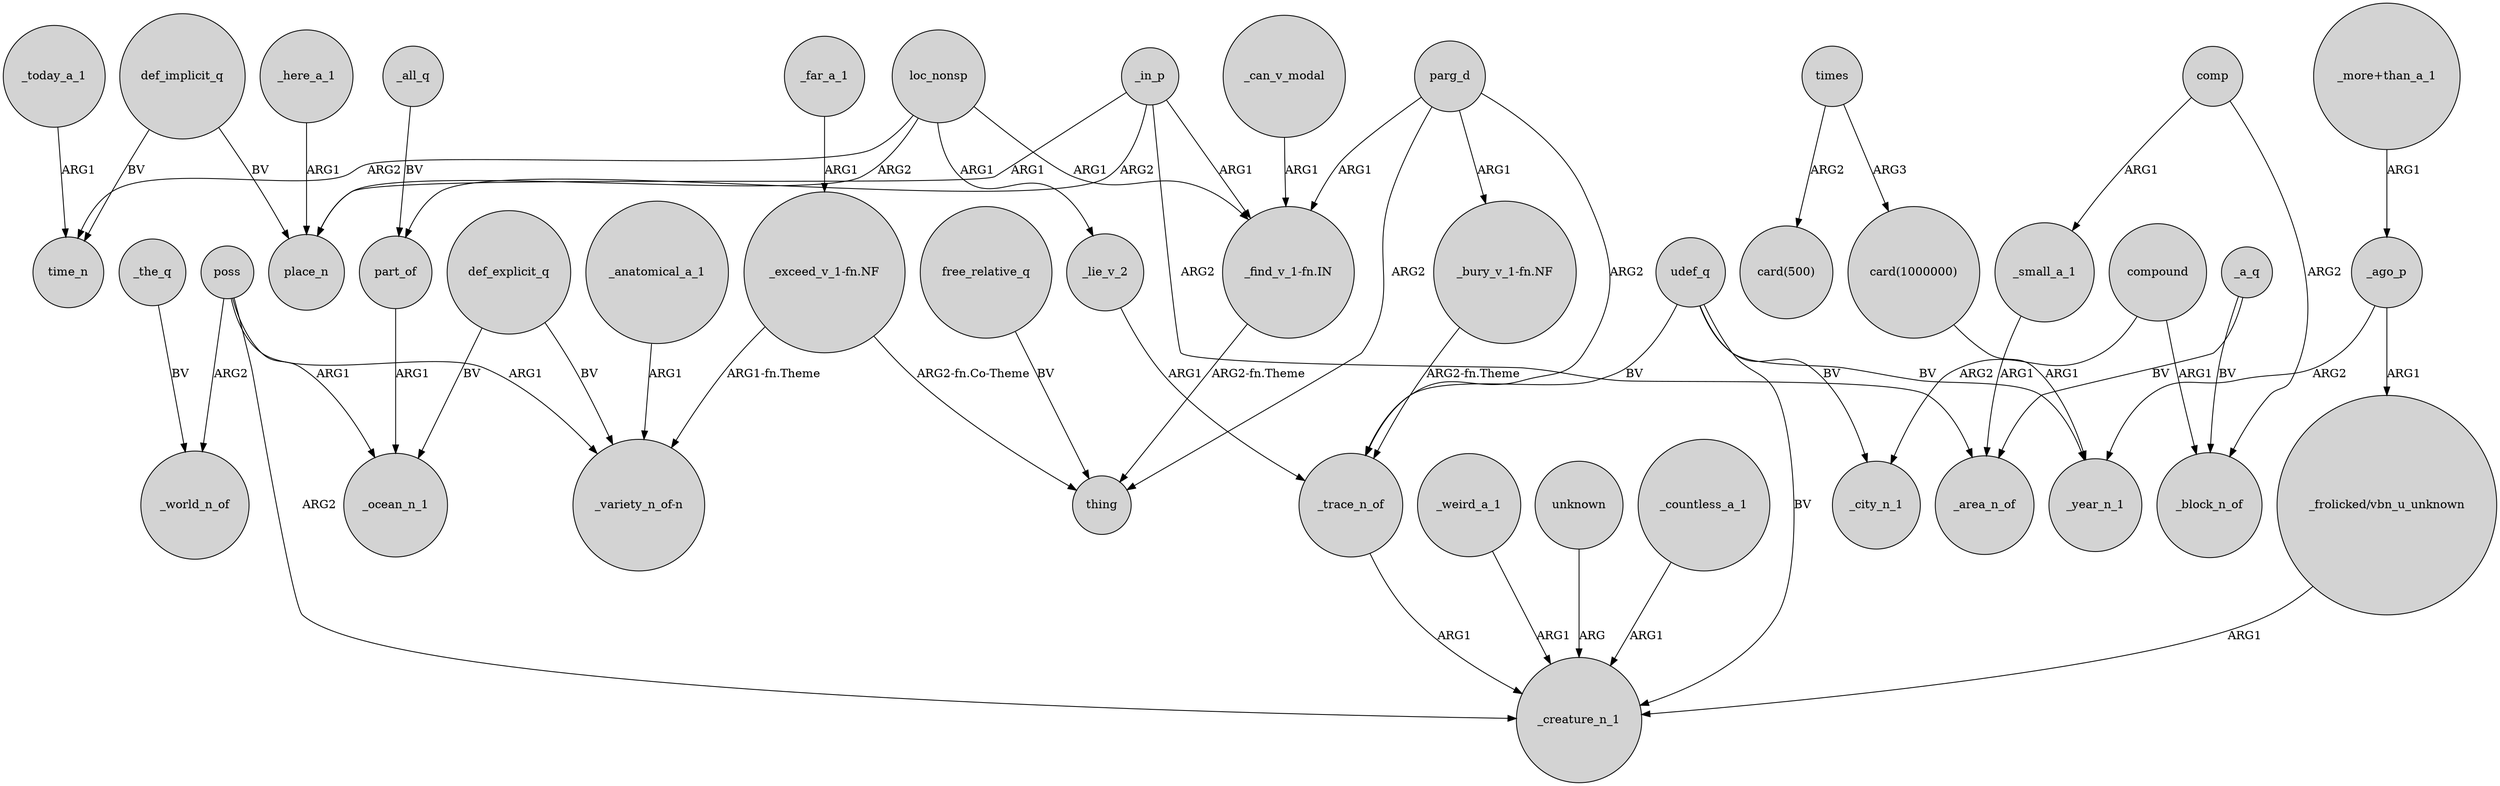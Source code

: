digraph {
	node [shape=circle style=filled]
	def_explicit_q -> "_variety_n_of-n" [label=BV]
	poss -> _ocean_n_1 [label=ARG1]
	"_exceed_v_1-fn.NF" -> thing [label="ARG2-fn.Co-Theme"]
	"_bury_v_1-fn.NF" -> _trace_n_of [label="ARG2-fn.Theme"]
	_here_a_1 -> place_n [label=ARG1]
	_trace_n_of -> _creature_n_1 [label=ARG1]
	udef_q -> _creature_n_1 [label=BV]
	"_frolicked/vbn_u_unknown" -> _creature_n_1 [label=ARG1]
	_all_q -> part_of [label=BV]
	_today_a_1 -> time_n [label=ARG1]
	compound -> _block_n_of [label=ARG1]
	parg_d -> "_bury_v_1-fn.NF" [label=ARG1]
	"card(1000000)" -> _year_n_1 [label=ARG1]
	_a_q -> _area_n_of [label=BV]
	_lie_v_2 -> _trace_n_of [label=ARG1]
	"_more+than_a_1" -> _ago_p [label=ARG1]
	loc_nonsp -> _lie_v_2 [label=ARG1]
	parg_d -> thing [label=ARG2]
	"_find_v_1-fn.IN" -> thing [label="ARG2-fn.Theme"]
	poss -> _creature_n_1 [label=ARG2]
	def_explicit_q -> _ocean_n_1 [label=BV]
	def_implicit_q -> place_n [label=BV]
	compound -> _city_n_1 [label=ARG2]
	_ago_p -> "_frolicked/vbn_u_unknown" [label=ARG1]
	loc_nonsp -> time_n [label=ARG2]
	udef_q -> _city_n_1 [label=BV]
	_can_v_modal -> "_find_v_1-fn.IN" [label=ARG1]
	_weird_a_1 -> _creature_n_1 [label=ARG1]
	_anatomical_a_1 -> "_variety_n_of-n" [label=ARG1]
	_ago_p -> _year_n_1 [label=ARG2]
	part_of -> _ocean_n_1 [label=ARG1]
	times -> "card(1000000)" [label=ARG3]
	comp -> _small_a_1 [label=ARG1]
	"_exceed_v_1-fn.NF" -> "_variety_n_of-n" [label="ARG1-fn.Theme"]
	times -> "card(500)" [label=ARG2]
	_in_p -> place_n [label=ARG1]
	free_relative_q -> thing [label=BV]
	comp -> _block_n_of [label=ARG2]
	unknown -> _creature_n_1 [label=ARG]
	_a_q -> _block_n_of [label=BV]
	_in_p -> "_find_v_1-fn.IN" [label=ARG1]
	parg_d -> "_find_v_1-fn.IN" [label=ARG1]
	poss -> "_variety_n_of-n" [label=ARG1]
	_far_a_1 -> "_exceed_v_1-fn.NF" [label=ARG1]
	loc_nonsp -> place_n [label=ARG2]
	_in_p -> _area_n_of [label=ARG2]
	_small_a_1 -> _area_n_of [label=ARG1]
	udef_q -> _trace_n_of [label=BV]
	udef_q -> _year_n_1 [label=BV]
	poss -> _world_n_of [label=ARG2]
	parg_d -> _trace_n_of [label=ARG2]
	_in_p -> part_of [label=ARG2]
	_countless_a_1 -> _creature_n_1 [label=ARG1]
	_the_q -> _world_n_of [label=BV]
	def_implicit_q -> time_n [label=BV]
	loc_nonsp -> "_find_v_1-fn.IN" [label=ARG1]
}
